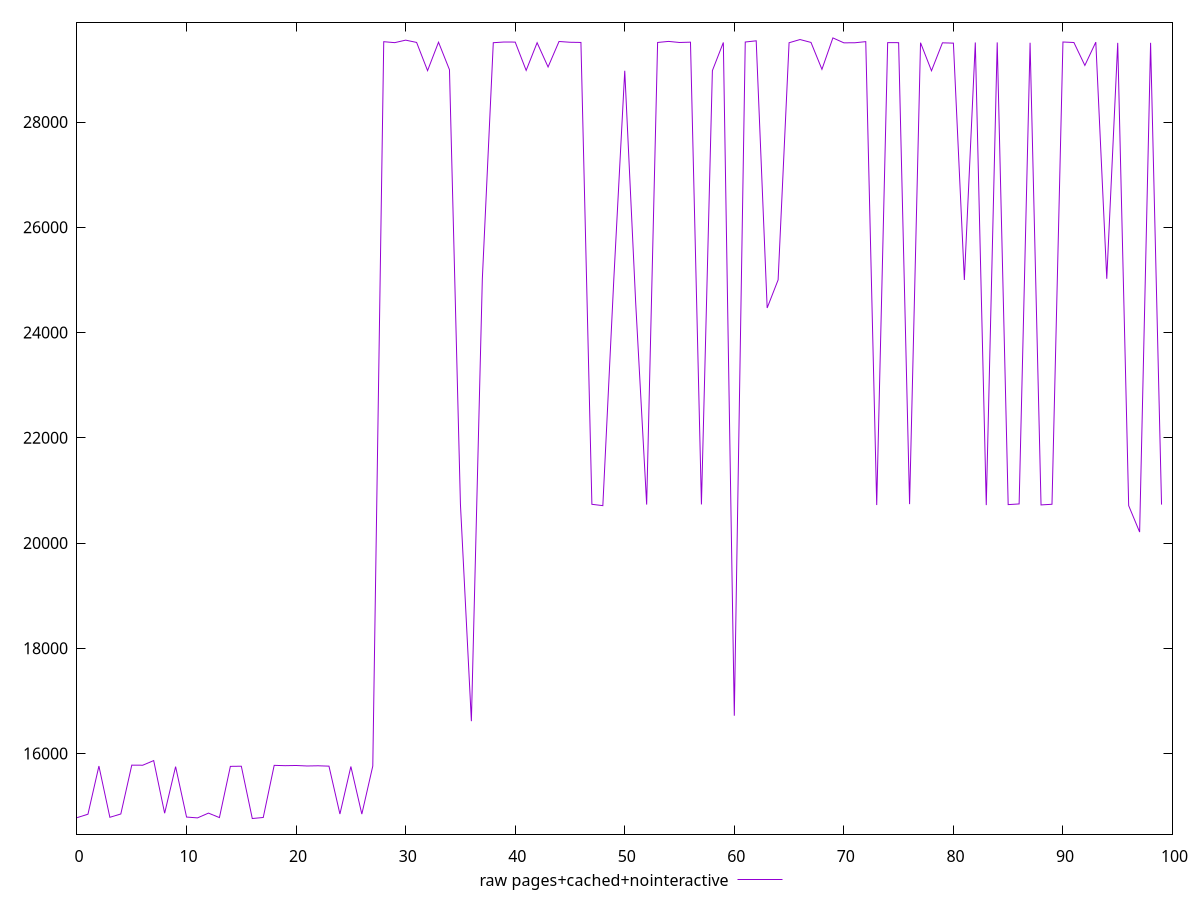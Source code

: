 $_rawPagesCachedNointeractive <<EOF
14780.846000000001
14846.947499999998
15761.445999999998
14788.0913
14851.194300000001
15779.337199999998
15777.702
15865.6325
14865.347400000002
15750.980200000002
14792.6575
14776.765300000003
14867.677500000002
14782.51745
15755.8946
15758.766199999996
14764.814150000002
14784.611350000003
15775.0968
15768.981600000003
15772.553400000003
15763.002000000004
15767.037399999997
15759.918199999996
14849.739900000002
15752.696399999999
14848.628099999998
15762.0392
29526.0138
29508.0786
29555.534249999993
29512.202250000002
28976.223749999997
29516.26605
28993.117000000006
20738.1739
16614.65095
25019.269000000015
29507.017350000013
29520.296250000007
29518.63230000001
28980.6175
29506.556549999994
29045.80174999999
29530.235999999994
29515.414500000014
29511.966600000014
20735.595700000005
20710.169100000006
25006.533150000007
28973.975
24558.92655000001
20730.134300000005
29511.568349999994
29531.62605
29511.083850000006
29517.204899999986
20732.403999999995
28976.283250000022
29511.44415000001
16718.248
29520.030899999994
29542.86615
24466.3584
25000.023100000006
29506.12530000001
29567.031
29512.19475000001
29001.02199999999
29598.0618
29504.626500000002
29505.766350000005
29527.07790000001
20721.313599999994
29508.25560000002
29507.521799999988
20738.828600000008
29506.709850000014
28973.812750000012
29504.604900000017
29498.825700000016
24997.796000000002
29511.470550000016
20719.6515
29513.031450000017
20729.7183
20742.577399999995
29505.517499999998
20723.729599999995
20736.314199999997
29520.35025000001
29510.6883
29075.571099999994
29517.53700000001
25021.3935
29504.14845
20710.03850000001
20207.916349999992
29504.661150000014
20729.9306
EOF
set key outside below
set terminal pngcairo
set output "report_00005_2020-11-02T22-26-11.212Z/largest-contentful-paint/pages+cached+nointeractive//raw.png"
set yrange [14468.149197000002:29894.726753]
plot $_rawPagesCachedNointeractive title "raw pages+cached+nointeractive" with line ,